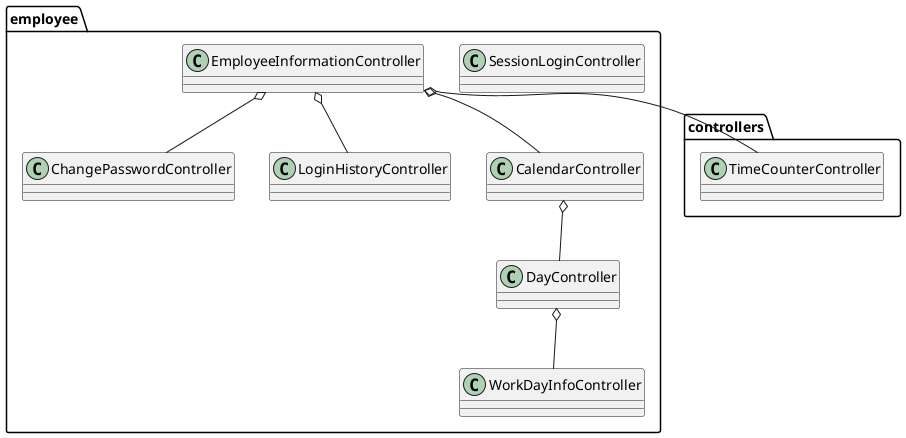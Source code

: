@startuml
package employee {
    class WorkDayInfoController {

    }
    class ChangePasswordController {

    }
    class SessionLoginController {

    }
    class LoginHistoryController {

    }
    class DayController {

    }
    class CalendarController {

    }
    class EmployeeInformationController {

    }
}
CalendarController o-- DayController 
DayController o-- WorkDayInfoController
EmployeeInformationController o-- ChangePasswordController
EmployeeInformationController o-- LoginHistoryController
EmployeeInformationController o-- CalendarController
EmployeeInformationController o-- controllers.TimeCounterController
@enduml